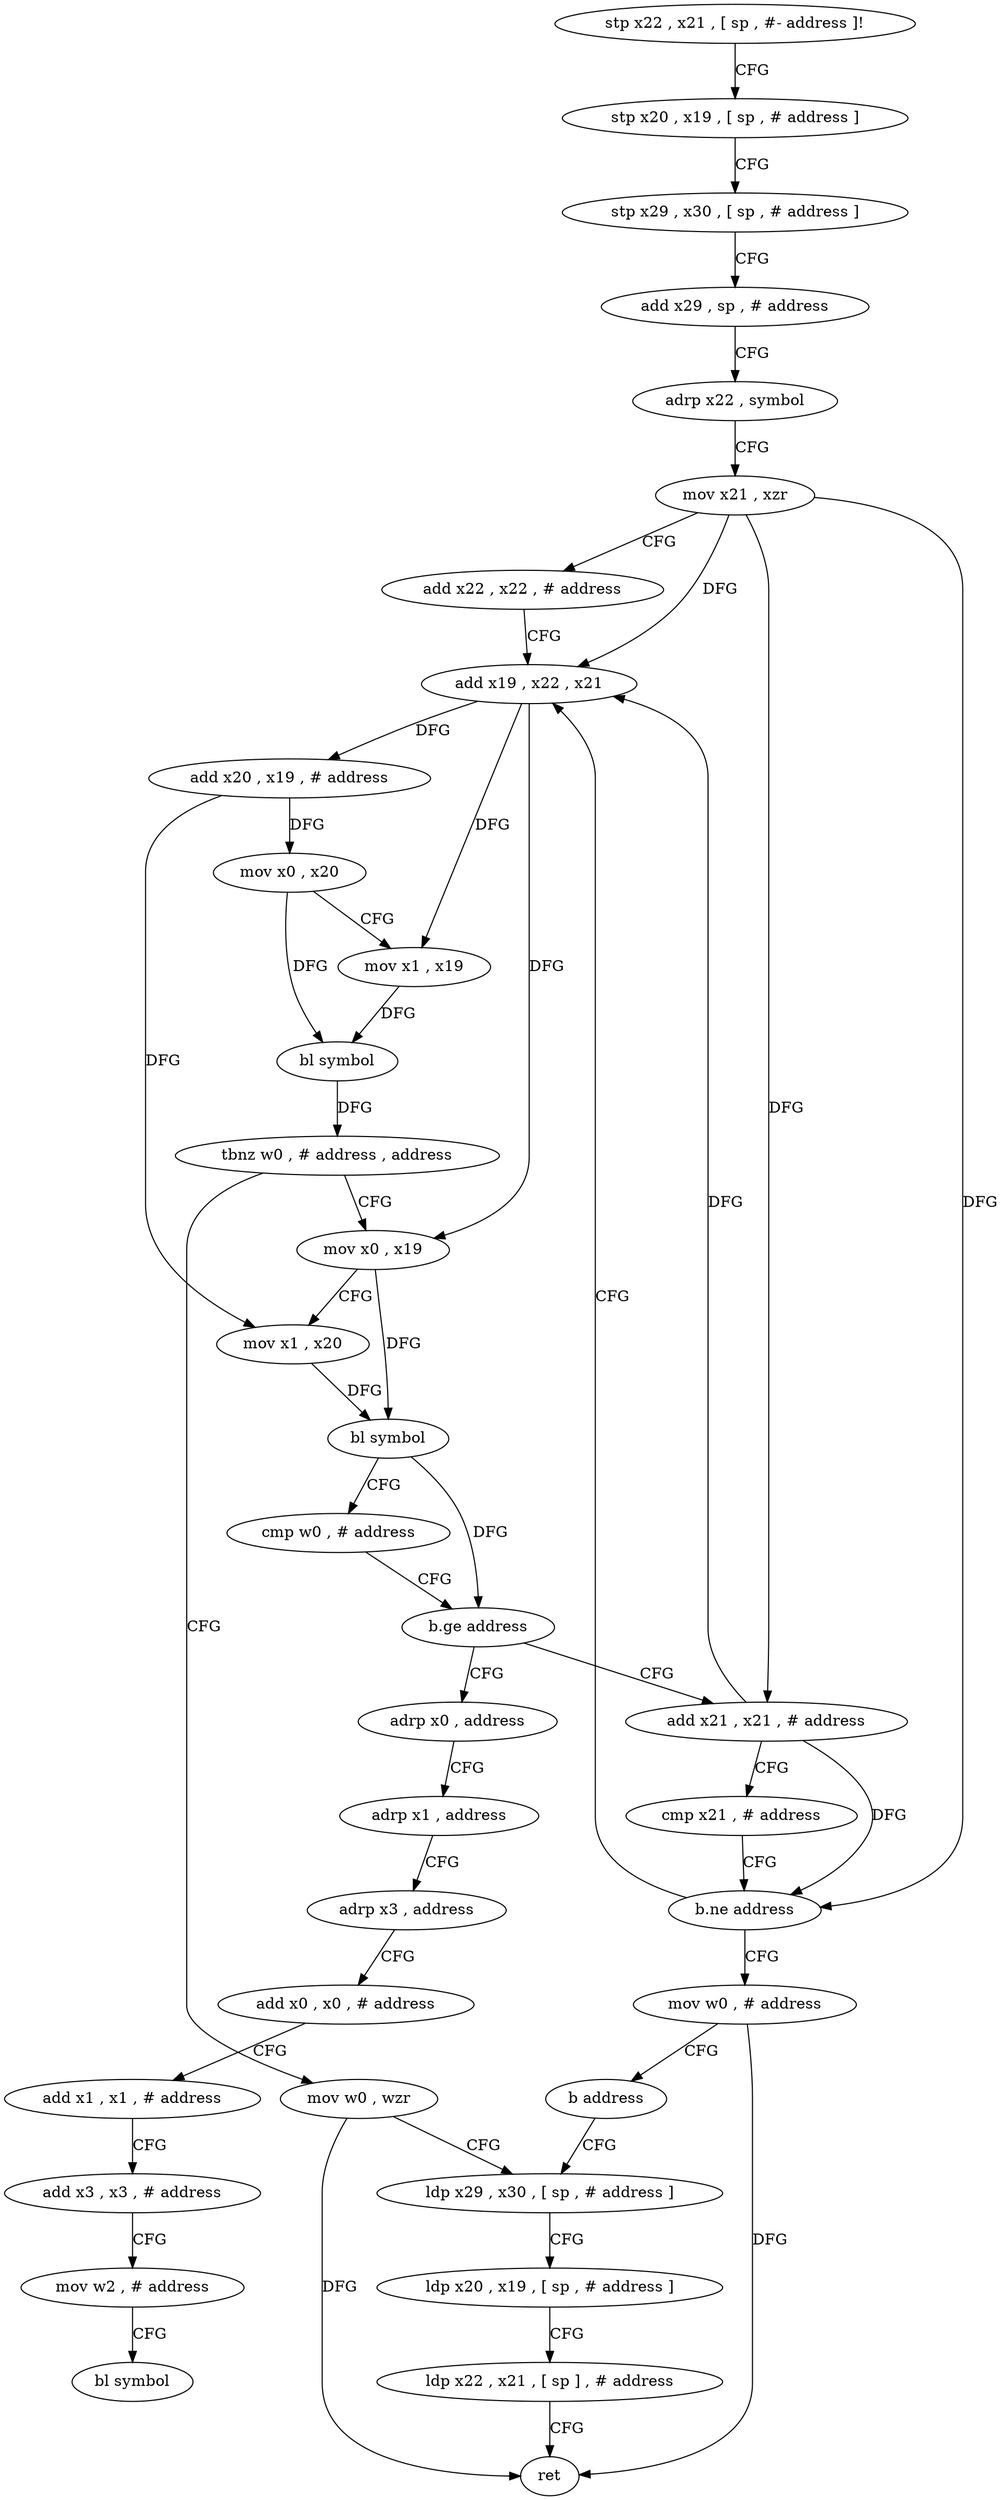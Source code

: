 digraph "func" {
"4226696" [label = "stp x22 , x21 , [ sp , #- address ]!" ]
"4226700" [label = "stp x20 , x19 , [ sp , # address ]" ]
"4226704" [label = "stp x29 , x30 , [ sp , # address ]" ]
"4226708" [label = "add x29 , sp , # address" ]
"4226712" [label = "adrp x22 , symbol" ]
"4226716" [label = "mov x21 , xzr" ]
"4226720" [label = "add x22 , x22 , # address" ]
"4226724" [label = "add x19 , x22 , x21" ]
"4226788" [label = "mov w0 , wzr" ]
"4226792" [label = "ldp x29 , x30 , [ sp , # address ]" ]
"4226748" [label = "mov x0 , x19" ]
"4226752" [label = "mov x1 , x20" ]
"4226756" [label = "bl symbol" ]
"4226760" [label = "cmp w0 , # address" ]
"4226764" [label = "b.ge address" ]
"4226808" [label = "adrp x0 , address" ]
"4226768" [label = "add x21 , x21 , # address" ]
"4226812" [label = "adrp x1 , address" ]
"4226816" [label = "adrp x3 , address" ]
"4226820" [label = "add x0 , x0 , # address" ]
"4226824" [label = "add x1 , x1 , # address" ]
"4226828" [label = "add x3 , x3 , # address" ]
"4226832" [label = "mov w2 , # address" ]
"4226836" [label = "bl symbol" ]
"4226772" [label = "cmp x21 , # address" ]
"4226776" [label = "b.ne address" ]
"4226780" [label = "mov w0 , # address" ]
"4226728" [label = "add x20 , x19 , # address" ]
"4226732" [label = "mov x0 , x20" ]
"4226736" [label = "mov x1 , x19" ]
"4226740" [label = "bl symbol" ]
"4226744" [label = "tbnz w0 , # address , address" ]
"4226784" [label = "b address" ]
"4226796" [label = "ldp x20 , x19 , [ sp , # address ]" ]
"4226800" [label = "ldp x22 , x21 , [ sp ] , # address" ]
"4226804" [label = "ret" ]
"4226696" -> "4226700" [ label = "CFG" ]
"4226700" -> "4226704" [ label = "CFG" ]
"4226704" -> "4226708" [ label = "CFG" ]
"4226708" -> "4226712" [ label = "CFG" ]
"4226712" -> "4226716" [ label = "CFG" ]
"4226716" -> "4226720" [ label = "CFG" ]
"4226716" -> "4226724" [ label = "DFG" ]
"4226716" -> "4226768" [ label = "DFG" ]
"4226716" -> "4226776" [ label = "DFG" ]
"4226720" -> "4226724" [ label = "CFG" ]
"4226724" -> "4226728" [ label = "DFG" ]
"4226724" -> "4226736" [ label = "DFG" ]
"4226724" -> "4226748" [ label = "DFG" ]
"4226788" -> "4226792" [ label = "CFG" ]
"4226788" -> "4226804" [ label = "DFG" ]
"4226792" -> "4226796" [ label = "CFG" ]
"4226748" -> "4226752" [ label = "CFG" ]
"4226748" -> "4226756" [ label = "DFG" ]
"4226752" -> "4226756" [ label = "DFG" ]
"4226756" -> "4226760" [ label = "CFG" ]
"4226756" -> "4226764" [ label = "DFG" ]
"4226760" -> "4226764" [ label = "CFG" ]
"4226764" -> "4226808" [ label = "CFG" ]
"4226764" -> "4226768" [ label = "CFG" ]
"4226808" -> "4226812" [ label = "CFG" ]
"4226768" -> "4226772" [ label = "CFG" ]
"4226768" -> "4226724" [ label = "DFG" ]
"4226768" -> "4226776" [ label = "DFG" ]
"4226812" -> "4226816" [ label = "CFG" ]
"4226816" -> "4226820" [ label = "CFG" ]
"4226820" -> "4226824" [ label = "CFG" ]
"4226824" -> "4226828" [ label = "CFG" ]
"4226828" -> "4226832" [ label = "CFG" ]
"4226832" -> "4226836" [ label = "CFG" ]
"4226772" -> "4226776" [ label = "CFG" ]
"4226776" -> "4226724" [ label = "CFG" ]
"4226776" -> "4226780" [ label = "CFG" ]
"4226780" -> "4226784" [ label = "CFG" ]
"4226780" -> "4226804" [ label = "DFG" ]
"4226728" -> "4226732" [ label = "DFG" ]
"4226728" -> "4226752" [ label = "DFG" ]
"4226732" -> "4226736" [ label = "CFG" ]
"4226732" -> "4226740" [ label = "DFG" ]
"4226736" -> "4226740" [ label = "DFG" ]
"4226740" -> "4226744" [ label = "DFG" ]
"4226744" -> "4226788" [ label = "CFG" ]
"4226744" -> "4226748" [ label = "CFG" ]
"4226784" -> "4226792" [ label = "CFG" ]
"4226796" -> "4226800" [ label = "CFG" ]
"4226800" -> "4226804" [ label = "CFG" ]
}
